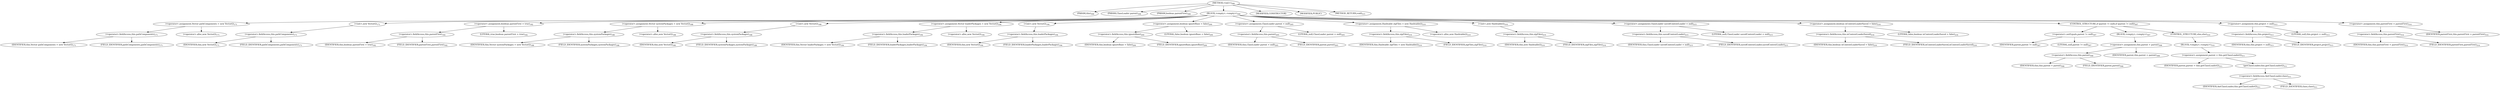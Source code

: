 digraph "&lt;init&gt;" {  
"483" [label = <(METHOD,&lt;init&gt;)<SUB>306</SUB>> ]
"44" [label = <(PARAM,this)<SUB>306</SUB>> ]
"484" [label = <(PARAM,ClassLoader parent)<SUB>306</SUB>> ]
"485" [label = <(PARAM,boolean parentFirst)<SUB>306</SUB>> ]
"486" [label = <(BLOCK,&lt;empty&gt;,&lt;empty&gt;)<SUB>306</SUB>> ]
"487" [label = <(&lt;operator&gt;.assignment,Vector pathComponents = new Vector())<SUB>171</SUB>> ]
"488" [label = <(&lt;operator&gt;.fieldAccess,this.pathComponents)<SUB>171</SUB>> ]
"489" [label = <(IDENTIFIER,this,Vector pathComponents = new Vector())<SUB>171</SUB>> ]
"490" [label = <(FIELD_IDENTIFIER,pathComponents,pathComponents)<SUB>171</SUB>> ]
"491" [label = <(&lt;operator&gt;.alloc,new Vector())<SUB>171</SUB>> ]
"492" [label = <(&lt;init&gt;,new Vector())<SUB>171</SUB>> ]
"493" [label = <(&lt;operator&gt;.fieldAccess,this.pathComponents)<SUB>171</SUB>> ]
"494" [label = <(IDENTIFIER,this,new Vector())<SUB>171</SUB>> ]
"495" [label = <(FIELD_IDENTIFIER,pathComponents,pathComponents)<SUB>171</SUB>> ]
"496" [label = <(&lt;operator&gt;.assignment,boolean parentFirst = true)<SUB>182</SUB>> ]
"497" [label = <(&lt;operator&gt;.fieldAccess,this.parentFirst)<SUB>182</SUB>> ]
"498" [label = <(IDENTIFIER,this,boolean parentFirst = true)<SUB>182</SUB>> ]
"499" [label = <(FIELD_IDENTIFIER,parentFirst,parentFirst)<SUB>182</SUB>> ]
"500" [label = <(LITERAL,true,boolean parentFirst = true)<SUB>182</SUB>> ]
"501" [label = <(&lt;operator&gt;.assignment,Vector systemPackages = new Vector())<SUB>188</SUB>> ]
"502" [label = <(&lt;operator&gt;.fieldAccess,this.systemPackages)<SUB>188</SUB>> ]
"503" [label = <(IDENTIFIER,this,Vector systemPackages = new Vector())<SUB>188</SUB>> ]
"504" [label = <(FIELD_IDENTIFIER,systemPackages,systemPackages)<SUB>188</SUB>> ]
"505" [label = <(&lt;operator&gt;.alloc,new Vector())<SUB>188</SUB>> ]
"506" [label = <(&lt;init&gt;,new Vector())<SUB>188</SUB>> ]
"507" [label = <(&lt;operator&gt;.fieldAccess,this.systemPackages)<SUB>188</SUB>> ]
"508" [label = <(IDENTIFIER,this,new Vector())<SUB>188</SUB>> ]
"509" [label = <(FIELD_IDENTIFIER,systemPackages,systemPackages)<SUB>188</SUB>> ]
"510" [label = <(&lt;operator&gt;.assignment,Vector loaderPackages = new Vector())<SUB>194</SUB>> ]
"511" [label = <(&lt;operator&gt;.fieldAccess,this.loaderPackages)<SUB>194</SUB>> ]
"512" [label = <(IDENTIFIER,this,Vector loaderPackages = new Vector())<SUB>194</SUB>> ]
"513" [label = <(FIELD_IDENTIFIER,loaderPackages,loaderPackages)<SUB>194</SUB>> ]
"514" [label = <(&lt;operator&gt;.alloc,new Vector())<SUB>194</SUB>> ]
"515" [label = <(&lt;init&gt;,new Vector())<SUB>194</SUB>> ]
"516" [label = <(&lt;operator&gt;.fieldAccess,this.loaderPackages)<SUB>194</SUB>> ]
"517" [label = <(IDENTIFIER,this,new Vector())<SUB>194</SUB>> ]
"518" [label = <(FIELD_IDENTIFIER,loaderPackages,loaderPackages)<SUB>194</SUB>> ]
"519" [label = <(&lt;operator&gt;.assignment,boolean ignoreBase = false)<SUB>200</SUB>> ]
"520" [label = <(&lt;operator&gt;.fieldAccess,this.ignoreBase)<SUB>200</SUB>> ]
"521" [label = <(IDENTIFIER,this,boolean ignoreBase = false)<SUB>200</SUB>> ]
"522" [label = <(FIELD_IDENTIFIER,ignoreBase,ignoreBase)<SUB>200</SUB>> ]
"523" [label = <(LITERAL,false,boolean ignoreBase = false)<SUB>200</SUB>> ]
"524" [label = <(&lt;operator&gt;.assignment,ClassLoader parent = null)<SUB>205</SUB>> ]
"525" [label = <(&lt;operator&gt;.fieldAccess,this.parent)<SUB>205</SUB>> ]
"526" [label = <(IDENTIFIER,this,ClassLoader parent = null)<SUB>205</SUB>> ]
"527" [label = <(FIELD_IDENTIFIER,parent,parent)<SUB>205</SUB>> ]
"528" [label = <(LITERAL,null,ClassLoader parent = null)<SUB>205</SUB>> ]
"529" [label = <(&lt;operator&gt;.assignment,Hashtable zipFiles = new Hashtable())<SUB>210</SUB>> ]
"530" [label = <(&lt;operator&gt;.fieldAccess,this.zipFiles)<SUB>210</SUB>> ]
"531" [label = <(IDENTIFIER,this,Hashtable zipFiles = new Hashtable())<SUB>210</SUB>> ]
"532" [label = <(FIELD_IDENTIFIER,zipFiles,zipFiles)<SUB>210</SUB>> ]
"533" [label = <(&lt;operator&gt;.alloc,new Hashtable())<SUB>210</SUB>> ]
"534" [label = <(&lt;init&gt;,new Hashtable())<SUB>210</SUB>> ]
"535" [label = <(&lt;operator&gt;.fieldAccess,this.zipFiles)<SUB>210</SUB>> ]
"536" [label = <(IDENTIFIER,this,new Hashtable())<SUB>210</SUB>> ]
"537" [label = <(FIELD_IDENTIFIER,zipFiles,zipFiles)<SUB>210</SUB>> ]
"538" [label = <(&lt;operator&gt;.assignment,ClassLoader savedContextLoader = null)<SUB>215</SUB>> ]
"539" [label = <(&lt;operator&gt;.fieldAccess,this.savedContextLoader)<SUB>215</SUB>> ]
"540" [label = <(IDENTIFIER,this,ClassLoader savedContextLoader = null)<SUB>215</SUB>> ]
"541" [label = <(FIELD_IDENTIFIER,savedContextLoader,savedContextLoader)<SUB>215</SUB>> ]
"542" [label = <(LITERAL,null,ClassLoader savedContextLoader = null)<SUB>215</SUB>> ]
"543" [label = <(&lt;operator&gt;.assignment,boolean isContextLoaderSaved = false)<SUB>216</SUB>> ]
"544" [label = <(&lt;operator&gt;.fieldAccess,this.isContextLoaderSaved)<SUB>216</SUB>> ]
"545" [label = <(IDENTIFIER,this,boolean isContextLoaderSaved = false)<SUB>216</SUB>> ]
"546" [label = <(FIELD_IDENTIFIER,isContextLoaderSaved,isContextLoaderSaved)<SUB>216</SUB>> ]
"547" [label = <(LITERAL,false,boolean isContextLoaderSaved = false)<SUB>216</SUB>> ]
"548" [label = <(CONTROL_STRUCTURE,if (parent != null),if (parent != null))<SUB>307</SUB>> ]
"549" [label = <(&lt;operator&gt;.notEquals,parent != null)<SUB>307</SUB>> ]
"550" [label = <(IDENTIFIER,parent,parent != null)<SUB>307</SUB>> ]
"551" [label = <(LITERAL,null,parent != null)<SUB>307</SUB>> ]
"552" [label = <(BLOCK,&lt;empty&gt;,&lt;empty&gt;)<SUB>307</SUB>> ]
"553" [label = <(&lt;operator&gt;.assignment,this.parent = parent)<SUB>308</SUB>> ]
"554" [label = <(&lt;operator&gt;.fieldAccess,this.parent)<SUB>308</SUB>> ]
"43" [label = <(IDENTIFIER,this,this.parent = parent)<SUB>308</SUB>> ]
"555" [label = <(FIELD_IDENTIFIER,parent,parent)<SUB>308</SUB>> ]
"556" [label = <(IDENTIFIER,parent,this.parent = parent)<SUB>308</SUB>> ]
"557" [label = <(CONTROL_STRUCTURE,else,else)<SUB>310</SUB>> ]
"558" [label = <(BLOCK,&lt;empty&gt;,&lt;empty&gt;)<SUB>310</SUB>> ]
"559" [label = <(&lt;operator&gt;.assignment,parent = this.getClassLoader())<SUB>311</SUB>> ]
"560" [label = <(IDENTIFIER,parent,parent = this.getClassLoader())<SUB>311</SUB>> ]
"561" [label = <(getClassLoader,this.getClassLoader())<SUB>311</SUB>> ]
"562" [label = <(&lt;operator&gt;.fieldAccess,AntClassLoader.class)<SUB>311</SUB>> ]
"563" [label = <(IDENTIFIER,AntClassLoader,this.getClassLoader())<SUB>311</SUB>> ]
"564" [label = <(FIELD_IDENTIFIER,class,class)<SUB>311</SUB>> ]
"565" [label = <(&lt;operator&gt;.assignment,this.project = null)<SUB>313</SUB>> ]
"566" [label = <(&lt;operator&gt;.fieldAccess,this.project)<SUB>313</SUB>> ]
"567" [label = <(IDENTIFIER,this,this.project = null)<SUB>313</SUB>> ]
"568" [label = <(FIELD_IDENTIFIER,project,project)<SUB>313</SUB>> ]
"569" [label = <(LITERAL,null,this.project = null)<SUB>313</SUB>> ]
"570" [label = <(&lt;operator&gt;.assignment,this.parentFirst = parentFirst)<SUB>314</SUB>> ]
"571" [label = <(&lt;operator&gt;.fieldAccess,this.parentFirst)<SUB>314</SUB>> ]
"45" [label = <(IDENTIFIER,this,this.parentFirst = parentFirst)<SUB>314</SUB>> ]
"572" [label = <(FIELD_IDENTIFIER,parentFirst,parentFirst)<SUB>314</SUB>> ]
"573" [label = <(IDENTIFIER,parentFirst,this.parentFirst = parentFirst)<SUB>314</SUB>> ]
"574" [label = <(MODIFIER,CONSTRUCTOR)> ]
"575" [label = <(MODIFIER,PUBLIC)> ]
"576" [label = <(METHOD_RETURN,void)<SUB>315</SUB>> ]
  "483" -> "44" 
  "483" -> "484" 
  "483" -> "485" 
  "483" -> "486" 
  "483" -> "574" 
  "483" -> "575" 
  "483" -> "576" 
  "486" -> "487" 
  "486" -> "492" 
  "486" -> "496" 
  "486" -> "501" 
  "486" -> "506" 
  "486" -> "510" 
  "486" -> "515" 
  "486" -> "519" 
  "486" -> "524" 
  "486" -> "529" 
  "486" -> "534" 
  "486" -> "538" 
  "486" -> "543" 
  "486" -> "548" 
  "486" -> "565" 
  "486" -> "570" 
  "487" -> "488" 
  "487" -> "491" 
  "488" -> "489" 
  "488" -> "490" 
  "492" -> "493" 
  "493" -> "494" 
  "493" -> "495" 
  "496" -> "497" 
  "496" -> "500" 
  "497" -> "498" 
  "497" -> "499" 
  "501" -> "502" 
  "501" -> "505" 
  "502" -> "503" 
  "502" -> "504" 
  "506" -> "507" 
  "507" -> "508" 
  "507" -> "509" 
  "510" -> "511" 
  "510" -> "514" 
  "511" -> "512" 
  "511" -> "513" 
  "515" -> "516" 
  "516" -> "517" 
  "516" -> "518" 
  "519" -> "520" 
  "519" -> "523" 
  "520" -> "521" 
  "520" -> "522" 
  "524" -> "525" 
  "524" -> "528" 
  "525" -> "526" 
  "525" -> "527" 
  "529" -> "530" 
  "529" -> "533" 
  "530" -> "531" 
  "530" -> "532" 
  "534" -> "535" 
  "535" -> "536" 
  "535" -> "537" 
  "538" -> "539" 
  "538" -> "542" 
  "539" -> "540" 
  "539" -> "541" 
  "543" -> "544" 
  "543" -> "547" 
  "544" -> "545" 
  "544" -> "546" 
  "548" -> "549" 
  "548" -> "552" 
  "548" -> "557" 
  "549" -> "550" 
  "549" -> "551" 
  "552" -> "553" 
  "553" -> "554" 
  "553" -> "556" 
  "554" -> "43" 
  "554" -> "555" 
  "557" -> "558" 
  "558" -> "559" 
  "559" -> "560" 
  "559" -> "561" 
  "561" -> "562" 
  "562" -> "563" 
  "562" -> "564" 
  "565" -> "566" 
  "565" -> "569" 
  "566" -> "567" 
  "566" -> "568" 
  "570" -> "571" 
  "570" -> "573" 
  "571" -> "45" 
  "571" -> "572" 
}
